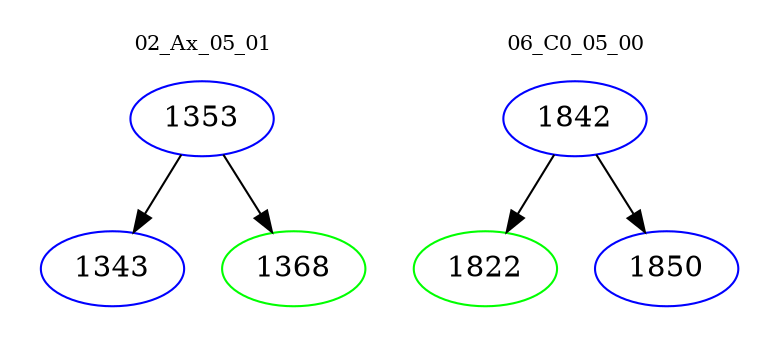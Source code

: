 digraph{
subgraph cluster_0 {
color = white
label = "02_Ax_05_01";
fontsize=10;
T0_1353 [label="1353", color="blue"]
T0_1353 -> T0_1343 [color="black"]
T0_1343 [label="1343", color="blue"]
T0_1353 -> T0_1368 [color="black"]
T0_1368 [label="1368", color="green"]
}
subgraph cluster_1 {
color = white
label = "06_C0_05_00";
fontsize=10;
T1_1842 [label="1842", color="blue"]
T1_1842 -> T1_1822 [color="black"]
T1_1822 [label="1822", color="green"]
T1_1842 -> T1_1850 [color="black"]
T1_1850 [label="1850", color="blue"]
}
}
